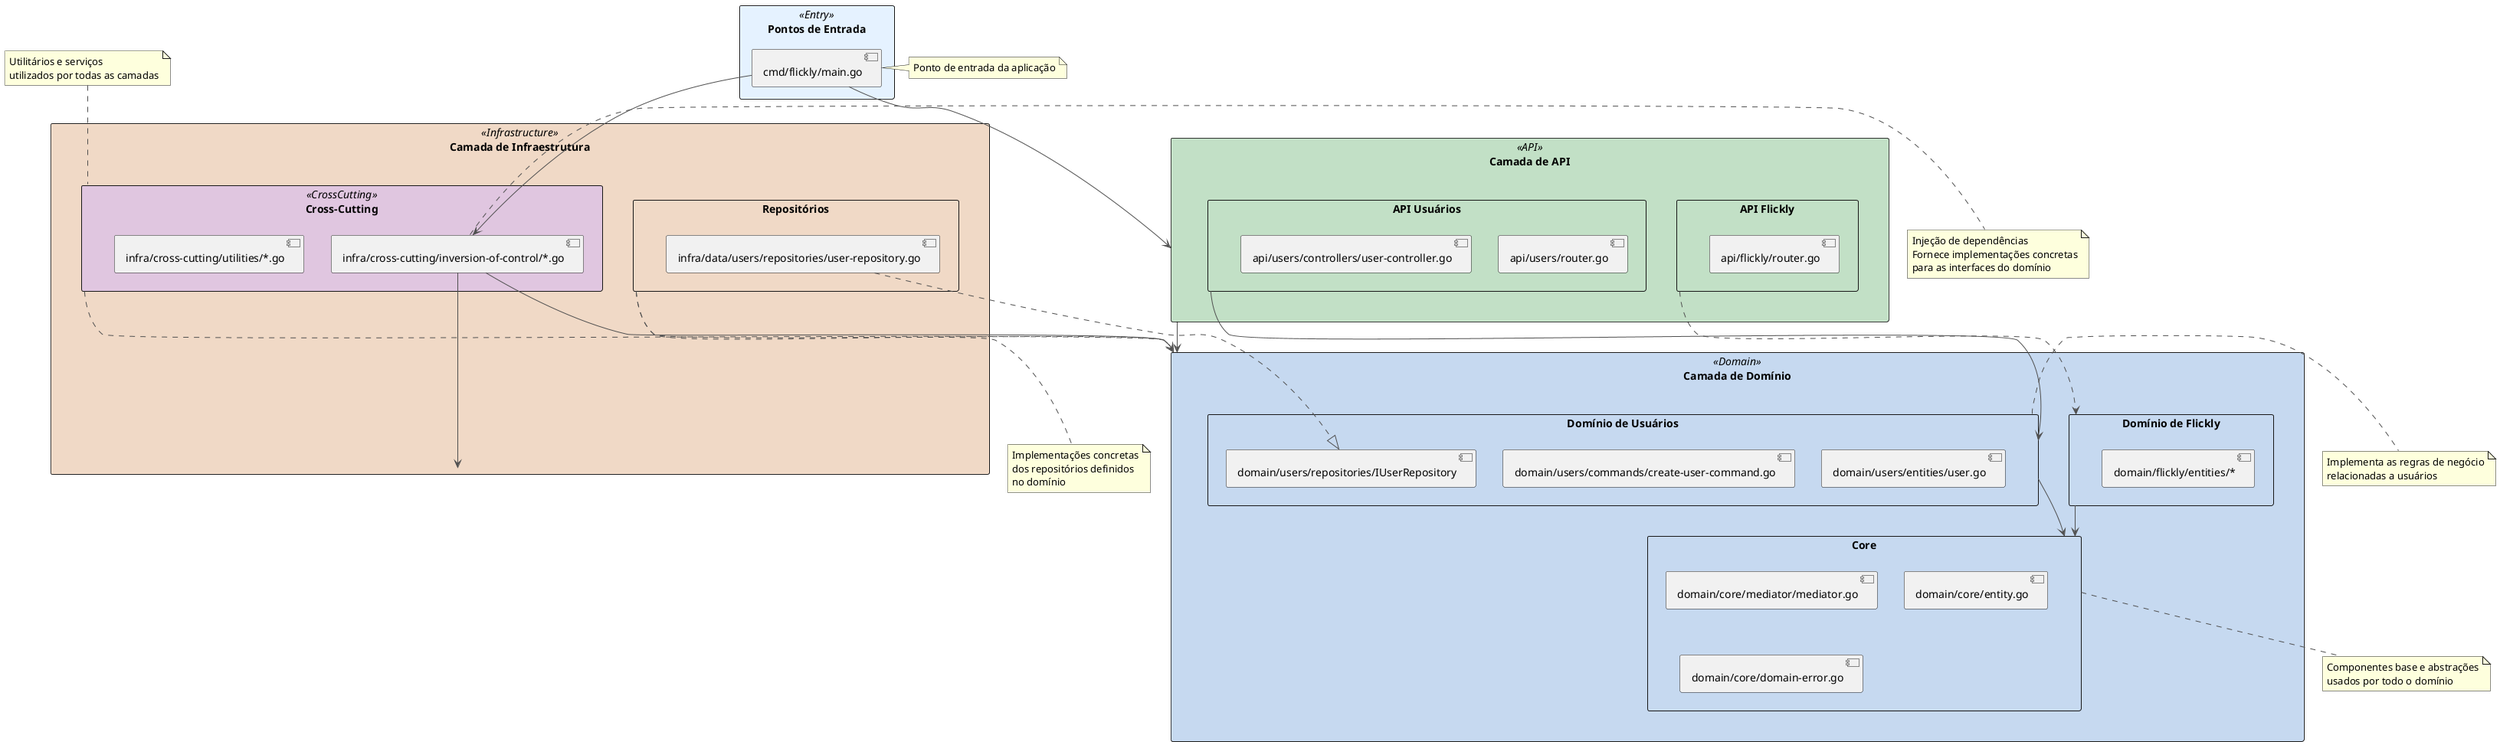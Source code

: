 @startuml Flickly - Diagrama Arquitetural

' Definição de estilos e cores
skinparam packageStyle rectangle
skinparam backgroundColor transparent
skinparam arrowColor #505050
skinparam componentStyle uml2

' Definição de cores
skinparam package {
    BackgroundColor<<Entry>> #E5F2FF
    BackgroundColor<<API>> #C2E0C6
    BackgroundColor<<Domain>> #C6D9F0
    BackgroundColor<<Infrastructure>> #F0D9C6
    BackgroundColor<<CrossCutting>> #E0C6E0
}

' Pacotes Principais - Visão Arquitetural
package "Pontos de Entrada" as EntryPoints <<Entry>> {
    [cmd/flickly/main.go] as Main
}

package "Camada de API" as API <<API>> {
    package "API Flickly" as APIFlickly {
        [api/flickly/router.go] as FlicklyRouter
    }
    
    package "API Usuários" as APIUsers {
        [api/users/router.go] as UsersRouter
        [api/users/controllers/user-controller.go] as UserController
    }
}

package "Camada de Domínio" as Domain <<Domain>> {
    package "Core" as Core {
        [domain/core/mediator/mediator.go] as Mediator
        [domain/core/entity.go] as BaseEntity
        [domain/core/domain-error.go] as DomainError
    }
    
    package "Domínio de Usuários" as UsersDomain {
        [domain/users/entities/user.go] as UserEntity
        [domain/users/commands/create-user-command.go] as CreateUserCommand
        [domain/users/repositories/IUserRepository] as IUserRepository
    }
    
    package "Domínio de Flickly" as FlicklyDomain {
        ' Exemplo de entidade futura
        [domain/flickly/entities/*] as FlicklyEntities
    }
}

package "Camada de Infraestrutura" as Infrastructure <<Infrastructure>> {
    package "Cross-Cutting" as CrossCutting <<CrossCutting>> {
        [infra/cross-cutting/utilities/*.go] as Utilities
        [infra/cross-cutting/inversion-of-control/*.go] as IoC
    }
    
    package "Repositórios" as Repositories {
        [infra/data/users/repositories/user-repository.go] as UserRepository
    }
}

' Dependências entre camadas
Main --> API
Main --> IoC

API --> Domain
APIUsers --> UsersDomain
APIFlickly ..> FlicklyDomain

UsersDomain --> Core
FlicklyDomain --> Core

Repositories ..> Domain
UserRepository ..|> IUserRepository

CrossCutting ..> Domain
IoC --> Domain
IoC --> Infrastructure

' Comentários explicativos
note right of Main
  Ponto de entrada da aplicação
end note

note right of IoC
  Injeção de dependências
  Fornece implementações concretas
  para as interfaces do domínio
end note

note top of CrossCutting
  Utilitários e serviços 
  utilizados por todas as camadas
end note

note bottom of Core
  Componentes base e abstrações
  usados por todo o domínio
end note

note right of UsersDomain
  Implementa as regras de negócio
  relacionadas a usuários
end note

note bottom of Repositories
  Implementações concretas
  dos repositórios definidos
  no domínio
end note

@enduml 